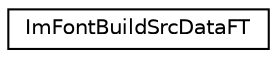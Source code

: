 digraph "Graphical Class Hierarchy"
{
 // LATEX_PDF_SIZE
  edge [fontname="Helvetica",fontsize="10",labelfontname="Helvetica",labelfontsize="10"];
  node [fontname="Helvetica",fontsize="10",shape=record];
  rankdir="LR";
  Node0 [label="ImFontBuildSrcDataFT",height=0.2,width=0.4,color="black", fillcolor="white", style="filled",URL="$structImFontBuildSrcDataFT.html",tooltip=" "];
}
